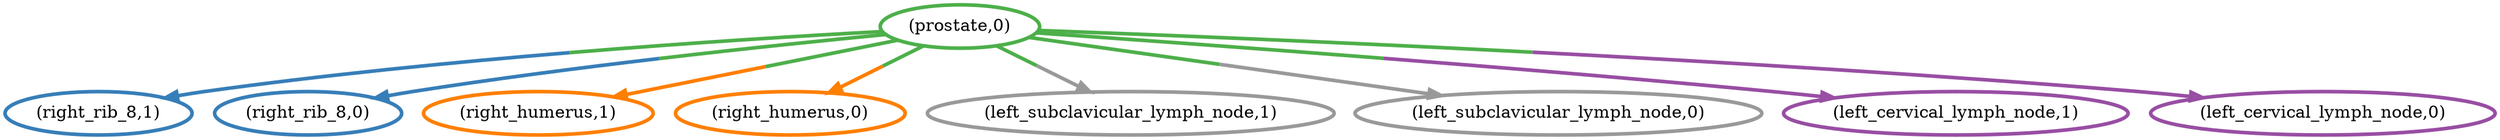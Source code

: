 digraph G {
	8 [penwidth=3,colorscheme=set19,color=2,label="(right_rib_8,1)"]
	7 [penwidth=3,colorscheme=set19,color=2,label="(right_rib_8,0)"]
	6 [penwidth=3,colorscheme=set19,color=5,label="(right_humerus,1)"]
	5 [penwidth=3,colorscheme=set19,color=5,label="(right_humerus,0)"]
	4 [penwidth=3,colorscheme=set19,color=9,label="(left_subclavicular_lymph_node,1)"]
	3 [penwidth=3,colorscheme=set19,color=9,label="(left_subclavicular_lymph_node,0)"]
	2 [penwidth=3,colorscheme=set19,color=4,label="(left_cervical_lymph_node,1)"]
	1 [penwidth=3,colorscheme=set19,color=4,label="(left_cervical_lymph_node,0)"]
	0 [penwidth=3,colorscheme=set19,color=3,label="(prostate,0)"]
	0 -> 8 [penwidth=3,colorscheme=set19,color="3;0.5:2"]
	0 -> 7 [penwidth=3,colorscheme=set19,color="3;0.5:2"]
	0 -> 6 [penwidth=3,colorscheme=set19,color="3;0.5:5"]
	0 -> 5 [penwidth=3,colorscheme=set19,color="3;0.5:5"]
	0 -> 4 [penwidth=3,colorscheme=set19,color="3;0.5:9"]
	0 -> 3 [penwidth=3,colorscheme=set19,color="3;0.5:9"]
	0 -> 2 [penwidth=3,colorscheme=set19,color="3;0.5:4"]
	0 -> 1 [penwidth=3,colorscheme=set19,color="3;0.5:4"]
}